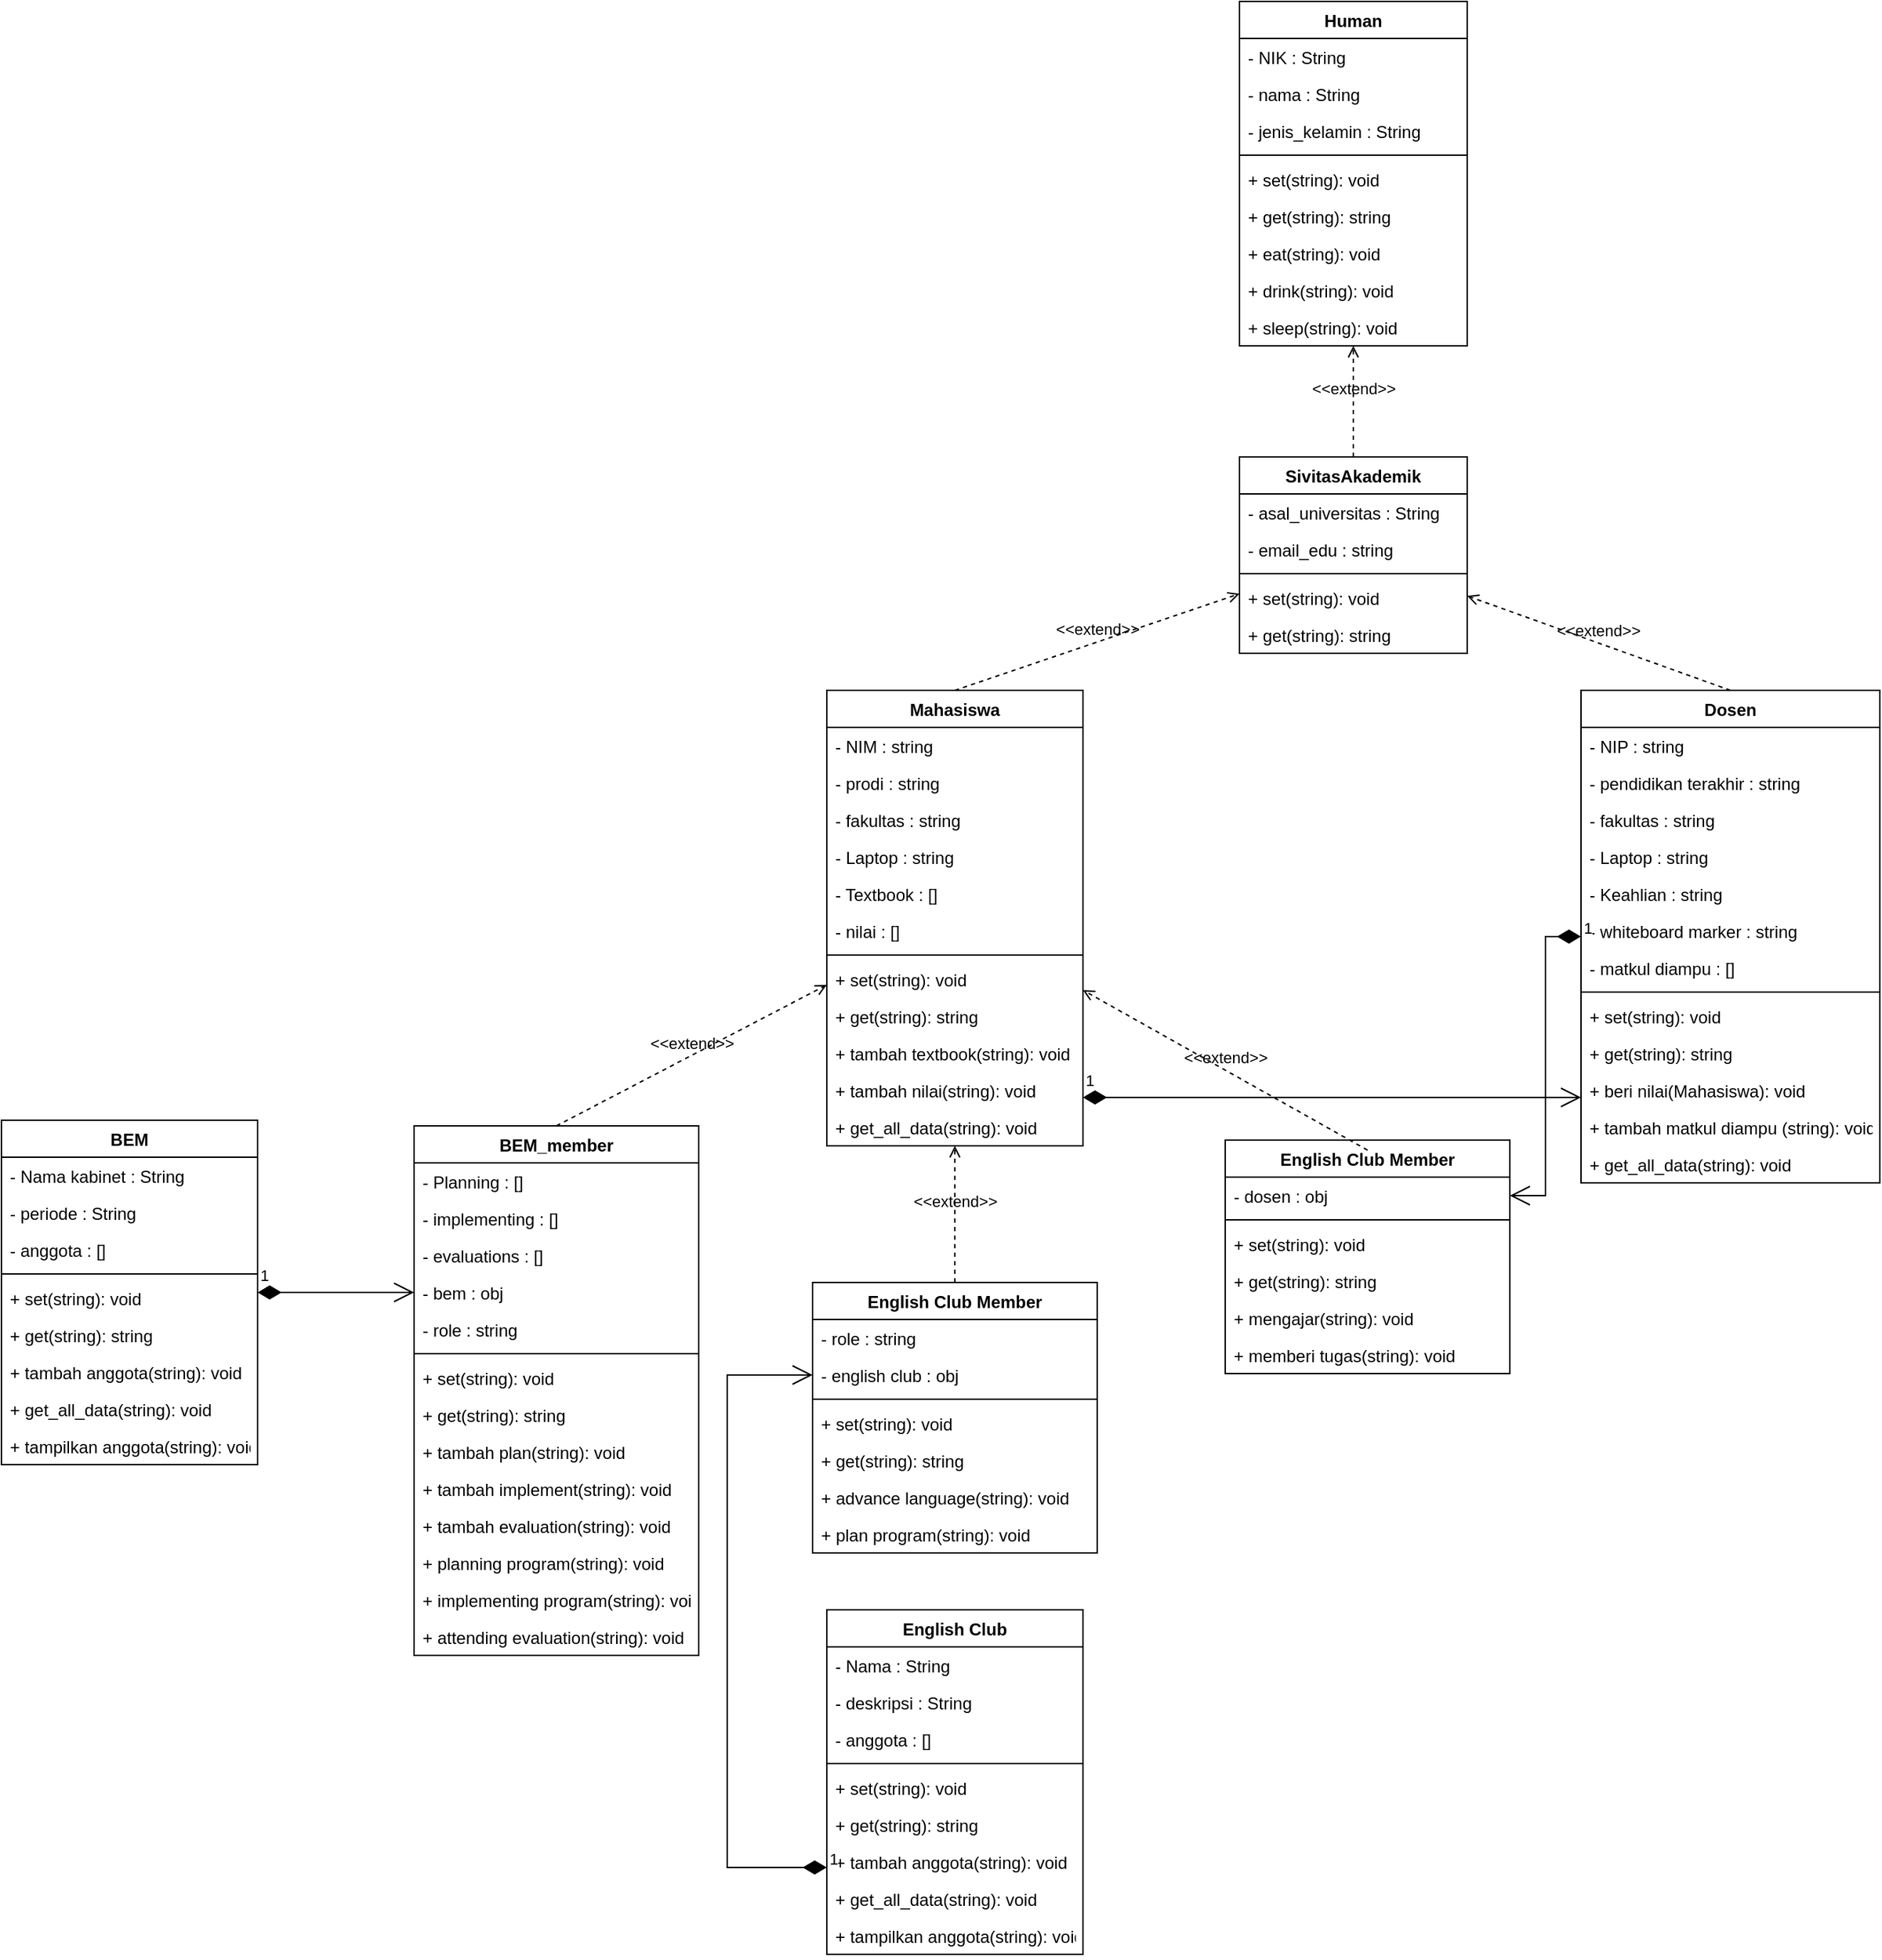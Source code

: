 <mxfile version="21.0.6" type="device"><diagram name="Halaman-1" id="l4kF1cLBYHP7T5f0pIP5"><mxGraphModel dx="4513" dy="1546" grid="1" gridSize="10" guides="1" tooltips="1" connect="1" arrows="1" fold="1" page="1" pageScale="1" pageWidth="827" pageHeight="1169" math="0" shadow="0"><root><mxCell id="0"/><mxCell id="1" parent="0"/><mxCell id="d0qCv3wHutBHQK0xuidz-1" value="Human" style="swimlane;fontStyle=1;align=center;verticalAlign=top;childLayout=stackLayout;horizontal=1;startSize=26;horizontalStack=0;resizeParent=1;resizeParentMax=0;resizeLast=0;collapsible=1;marginBottom=0;" parent="1" vertex="1"><mxGeometry x="310" y="170" width="160" height="242" as="geometry"/></mxCell><mxCell id="d0qCv3wHutBHQK0xuidz-2" value="- NIK : String" style="text;strokeColor=none;fillColor=none;align=left;verticalAlign=top;spacingLeft=4;spacingRight=4;overflow=hidden;rotatable=0;points=[[0,0.5],[1,0.5]];portConstraint=eastwest;" parent="d0qCv3wHutBHQK0xuidz-1" vertex="1"><mxGeometry y="26" width="160" height="26" as="geometry"/></mxCell><mxCell id="d0qCv3wHutBHQK0xuidz-5" value="- nama : String" style="text;strokeColor=none;fillColor=none;align=left;verticalAlign=top;spacingLeft=4;spacingRight=4;overflow=hidden;rotatable=0;points=[[0,0.5],[1,0.5]];portConstraint=eastwest;" parent="d0qCv3wHutBHQK0xuidz-1" vertex="1"><mxGeometry y="52" width="160" height="26" as="geometry"/></mxCell><mxCell id="pd8w3YB7k-maD1aFT_FR-1" value="- jenis_kelamin : String " style="text;strokeColor=none;fillColor=none;align=left;verticalAlign=top;spacingLeft=4;spacingRight=4;overflow=hidden;rotatable=0;points=[[0,0.5],[1,0.5]];portConstraint=eastwest;" vertex="1" parent="d0qCv3wHutBHQK0xuidz-1"><mxGeometry y="78" width="160" height="26" as="geometry"/></mxCell><mxCell id="d0qCv3wHutBHQK0xuidz-3" value="" style="line;strokeWidth=1;fillColor=none;align=left;verticalAlign=middle;spacingTop=-1;spacingLeft=3;spacingRight=3;rotatable=0;labelPosition=right;points=[];portConstraint=eastwest;strokeColor=inherit;" parent="d0qCv3wHutBHQK0xuidz-1" vertex="1"><mxGeometry y="104" width="160" height="8" as="geometry"/></mxCell><mxCell id="d0qCv3wHutBHQK0xuidz-4" value="+ set(string): void" style="text;strokeColor=none;fillColor=none;align=left;verticalAlign=top;spacingLeft=4;spacingRight=4;overflow=hidden;rotatable=0;points=[[0,0.5],[1,0.5]];portConstraint=eastwest;" parent="d0qCv3wHutBHQK0xuidz-1" vertex="1"><mxGeometry y="112" width="160" height="26" as="geometry"/></mxCell><mxCell id="pd8w3YB7k-maD1aFT_FR-2" value="+ get(string): string" style="text;strokeColor=none;fillColor=none;align=left;verticalAlign=top;spacingLeft=4;spacingRight=4;overflow=hidden;rotatable=0;points=[[0,0.5],[1,0.5]];portConstraint=eastwest;" vertex="1" parent="d0qCv3wHutBHQK0xuidz-1"><mxGeometry y="138" width="160" height="26" as="geometry"/></mxCell><mxCell id="pd8w3YB7k-maD1aFT_FR-3" value="+ eat(string): void" style="text;strokeColor=none;fillColor=none;align=left;verticalAlign=top;spacingLeft=4;spacingRight=4;overflow=hidden;rotatable=0;points=[[0,0.5],[1,0.5]];portConstraint=eastwest;" vertex="1" parent="d0qCv3wHutBHQK0xuidz-1"><mxGeometry y="164" width="160" height="26" as="geometry"/></mxCell><mxCell id="pd8w3YB7k-maD1aFT_FR-4" value="+ drink(string): void" style="text;strokeColor=none;fillColor=none;align=left;verticalAlign=top;spacingLeft=4;spacingRight=4;overflow=hidden;rotatable=0;points=[[0,0.5],[1,0.5]];portConstraint=eastwest;" vertex="1" parent="d0qCv3wHutBHQK0xuidz-1"><mxGeometry y="190" width="160" height="26" as="geometry"/></mxCell><mxCell id="pd8w3YB7k-maD1aFT_FR-5" value="+ sleep(string): void" style="text;strokeColor=none;fillColor=none;align=left;verticalAlign=top;spacingLeft=4;spacingRight=4;overflow=hidden;rotatable=0;points=[[0,0.5],[1,0.5]];portConstraint=eastwest;" vertex="1" parent="d0qCv3wHutBHQK0xuidz-1"><mxGeometry y="216" width="160" height="26" as="geometry"/></mxCell><mxCell id="pd8w3YB7k-maD1aFT_FR-6" value="SivitasAkademik" style="swimlane;fontStyle=1;align=center;verticalAlign=top;childLayout=stackLayout;horizontal=1;startSize=26;horizontalStack=0;resizeParent=1;resizeParentMax=0;resizeLast=0;collapsible=1;marginBottom=0;" vertex="1" parent="1"><mxGeometry x="310" y="490" width="160" height="138" as="geometry"/></mxCell><mxCell id="pd8w3YB7k-maD1aFT_FR-7" value="- asal_universitas : String" style="text;strokeColor=none;fillColor=none;align=left;verticalAlign=top;spacingLeft=4;spacingRight=4;overflow=hidden;rotatable=0;points=[[0,0.5],[1,0.5]];portConstraint=eastwest;" vertex="1" parent="pd8w3YB7k-maD1aFT_FR-6"><mxGeometry y="26" width="160" height="26" as="geometry"/></mxCell><mxCell id="pd8w3YB7k-maD1aFT_FR-8" value="- email_edu : string" style="text;strokeColor=none;fillColor=none;align=left;verticalAlign=top;spacingLeft=4;spacingRight=4;overflow=hidden;rotatable=0;points=[[0,0.5],[1,0.5]];portConstraint=eastwest;" vertex="1" parent="pd8w3YB7k-maD1aFT_FR-6"><mxGeometry y="52" width="160" height="26" as="geometry"/></mxCell><mxCell id="pd8w3YB7k-maD1aFT_FR-10" value="" style="line;strokeWidth=1;fillColor=none;align=left;verticalAlign=middle;spacingTop=-1;spacingLeft=3;spacingRight=3;rotatable=0;labelPosition=right;points=[];portConstraint=eastwest;strokeColor=inherit;" vertex="1" parent="pd8w3YB7k-maD1aFT_FR-6"><mxGeometry y="78" width="160" height="8" as="geometry"/></mxCell><mxCell id="pd8w3YB7k-maD1aFT_FR-11" value="+ set(string): void" style="text;strokeColor=none;fillColor=none;align=left;verticalAlign=top;spacingLeft=4;spacingRight=4;overflow=hidden;rotatable=0;points=[[0,0.5],[1,0.5]];portConstraint=eastwest;" vertex="1" parent="pd8w3YB7k-maD1aFT_FR-6"><mxGeometry y="86" width="160" height="26" as="geometry"/></mxCell><mxCell id="pd8w3YB7k-maD1aFT_FR-12" value="+ get(string): string" style="text;strokeColor=none;fillColor=none;align=left;verticalAlign=top;spacingLeft=4;spacingRight=4;overflow=hidden;rotatable=0;points=[[0,0.5],[1,0.5]];portConstraint=eastwest;" vertex="1" parent="pd8w3YB7k-maD1aFT_FR-6"><mxGeometry y="112" width="160" height="26" as="geometry"/></mxCell><mxCell id="pd8w3YB7k-maD1aFT_FR-16" value="&amp;lt;&amp;lt;extend&amp;gt;&amp;gt;" style="html=1;verticalAlign=bottom;labelBackgroundColor=none;endArrow=open;endFill=0;dashed=1;rounded=0;exitX=0.5;exitY=0;exitDx=0;exitDy=0;" edge="1" parent="1" source="pd8w3YB7k-maD1aFT_FR-6" target="d0qCv3wHutBHQK0xuidz-1"><mxGeometry width="160" relative="1" as="geometry"><mxPoint x="410" y="530" as="sourcePoint"/><mxPoint x="570" y="530" as="targetPoint"/></mxGeometry></mxCell><mxCell id="pd8w3YB7k-maD1aFT_FR-17" value="Mahasiswa" style="swimlane;fontStyle=1;align=center;verticalAlign=top;childLayout=stackLayout;horizontal=1;startSize=26;horizontalStack=0;resizeParent=1;resizeParentMax=0;resizeLast=0;collapsible=1;marginBottom=0;" vertex="1" parent="1"><mxGeometry x="20" y="654" width="180" height="320" as="geometry"/></mxCell><mxCell id="pd8w3YB7k-maD1aFT_FR-18" value="- NIM : string" style="text;strokeColor=none;fillColor=none;align=left;verticalAlign=top;spacingLeft=4;spacingRight=4;overflow=hidden;rotatable=0;points=[[0,0.5],[1,0.5]];portConstraint=eastwest;" vertex="1" parent="pd8w3YB7k-maD1aFT_FR-17"><mxGeometry y="26" width="180" height="26" as="geometry"/></mxCell><mxCell id="pd8w3YB7k-maD1aFT_FR-19" value="- prodi : string" style="text;strokeColor=none;fillColor=none;align=left;verticalAlign=top;spacingLeft=4;spacingRight=4;overflow=hidden;rotatable=0;points=[[0,0.5],[1,0.5]];portConstraint=eastwest;" vertex="1" parent="pd8w3YB7k-maD1aFT_FR-17"><mxGeometry y="52" width="180" height="26" as="geometry"/></mxCell><mxCell id="pd8w3YB7k-maD1aFT_FR-20" value="- fakultas : string" style="text;strokeColor=none;fillColor=none;align=left;verticalAlign=top;spacingLeft=4;spacingRight=4;overflow=hidden;rotatable=0;points=[[0,0.5],[1,0.5]];portConstraint=eastwest;" vertex="1" parent="pd8w3YB7k-maD1aFT_FR-17"><mxGeometry y="78" width="180" height="26" as="geometry"/></mxCell><mxCell id="pd8w3YB7k-maD1aFT_FR-27" value="- Laptop : string" style="text;strokeColor=none;fillColor=none;align=left;verticalAlign=top;spacingLeft=4;spacingRight=4;overflow=hidden;rotatable=0;points=[[0,0.5],[1,0.5]];portConstraint=eastwest;" vertex="1" parent="pd8w3YB7k-maD1aFT_FR-17"><mxGeometry y="104" width="180" height="26" as="geometry"/></mxCell><mxCell id="pd8w3YB7k-maD1aFT_FR-29" value="- Textbook : []" style="text;strokeColor=none;fillColor=none;align=left;verticalAlign=top;spacingLeft=4;spacingRight=4;overflow=hidden;rotatable=0;points=[[0,0.5],[1,0.5]];portConstraint=eastwest;" vertex="1" parent="pd8w3YB7k-maD1aFT_FR-17"><mxGeometry y="130" width="180" height="26" as="geometry"/></mxCell><mxCell id="pd8w3YB7k-maD1aFT_FR-28" value="- nilai : []" style="text;strokeColor=none;fillColor=none;align=left;verticalAlign=top;spacingLeft=4;spacingRight=4;overflow=hidden;rotatable=0;points=[[0,0.5],[1,0.5]];portConstraint=eastwest;" vertex="1" parent="pd8w3YB7k-maD1aFT_FR-17"><mxGeometry y="156" width="180" height="26" as="geometry"/></mxCell><mxCell id="pd8w3YB7k-maD1aFT_FR-21" value="" style="line;strokeWidth=1;fillColor=none;align=left;verticalAlign=middle;spacingTop=-1;spacingLeft=3;spacingRight=3;rotatable=0;labelPosition=right;points=[];portConstraint=eastwest;strokeColor=inherit;" vertex="1" parent="pd8w3YB7k-maD1aFT_FR-17"><mxGeometry y="182" width="180" height="8" as="geometry"/></mxCell><mxCell id="pd8w3YB7k-maD1aFT_FR-22" value="+ set(string): void" style="text;strokeColor=none;fillColor=none;align=left;verticalAlign=top;spacingLeft=4;spacingRight=4;overflow=hidden;rotatable=0;points=[[0,0.5],[1,0.5]];portConstraint=eastwest;" vertex="1" parent="pd8w3YB7k-maD1aFT_FR-17"><mxGeometry y="190" width="180" height="26" as="geometry"/></mxCell><mxCell id="pd8w3YB7k-maD1aFT_FR-23" value="+ get(string): string" style="text;strokeColor=none;fillColor=none;align=left;verticalAlign=top;spacingLeft=4;spacingRight=4;overflow=hidden;rotatable=0;points=[[0,0.5],[1,0.5]];portConstraint=eastwest;" vertex="1" parent="pd8w3YB7k-maD1aFT_FR-17"><mxGeometry y="216" width="180" height="26" as="geometry"/></mxCell><mxCell id="pd8w3YB7k-maD1aFT_FR-24" value="+ tambah textbook(string): void" style="text;strokeColor=none;fillColor=none;align=left;verticalAlign=top;spacingLeft=4;spacingRight=4;overflow=hidden;rotatable=0;points=[[0,0.5],[1,0.5]];portConstraint=eastwest;" vertex="1" parent="pd8w3YB7k-maD1aFT_FR-17"><mxGeometry y="242" width="180" height="26" as="geometry"/></mxCell><mxCell id="pd8w3YB7k-maD1aFT_FR-25" value="+ tambah nilai(string): void" style="text;strokeColor=none;fillColor=none;align=left;verticalAlign=top;spacingLeft=4;spacingRight=4;overflow=hidden;rotatable=0;points=[[0,0.5],[1,0.5]];portConstraint=eastwest;" vertex="1" parent="pd8w3YB7k-maD1aFT_FR-17"><mxGeometry y="268" width="180" height="26" as="geometry"/></mxCell><mxCell id="pd8w3YB7k-maD1aFT_FR-26" value="+ get_all_data(string): void" style="text;strokeColor=none;fillColor=none;align=left;verticalAlign=top;spacingLeft=4;spacingRight=4;overflow=hidden;rotatable=0;points=[[0,0.5],[1,0.5]];portConstraint=eastwest;" vertex="1" parent="pd8w3YB7k-maD1aFT_FR-17"><mxGeometry y="294" width="180" height="26" as="geometry"/></mxCell><mxCell id="pd8w3YB7k-maD1aFT_FR-30" value="&amp;lt;&amp;lt;extend&amp;gt;&amp;gt;" style="html=1;verticalAlign=bottom;labelBackgroundColor=none;endArrow=open;endFill=0;dashed=1;rounded=0;exitX=0.5;exitY=0;exitDx=0;exitDy=0;" edge="1" parent="1" source="pd8w3YB7k-maD1aFT_FR-17" target="pd8w3YB7k-maD1aFT_FR-6"><mxGeometry width="160" relative="1" as="geometry"><mxPoint x="150" y="568" as="sourcePoint"/><mxPoint x="150" y="490" as="targetPoint"/></mxGeometry></mxCell><mxCell id="pd8w3YB7k-maD1aFT_FR-31" value="BEM" style="swimlane;fontStyle=1;align=center;verticalAlign=top;childLayout=stackLayout;horizontal=1;startSize=26;horizontalStack=0;resizeParent=1;resizeParentMax=0;resizeLast=0;collapsible=1;marginBottom=0;" vertex="1" parent="1"><mxGeometry x="-560" y="956" width="180" height="242" as="geometry"/></mxCell><mxCell id="pd8w3YB7k-maD1aFT_FR-32" value="- Nama kabinet : String" style="text;strokeColor=none;fillColor=none;align=left;verticalAlign=top;spacingLeft=4;spacingRight=4;overflow=hidden;rotatable=0;points=[[0,0.5],[1,0.5]];portConstraint=eastwest;" vertex="1" parent="pd8w3YB7k-maD1aFT_FR-31"><mxGeometry y="26" width="180" height="26" as="geometry"/></mxCell><mxCell id="pd8w3YB7k-maD1aFT_FR-33" value="- periode : String" style="text;strokeColor=none;fillColor=none;align=left;verticalAlign=top;spacingLeft=4;spacingRight=4;overflow=hidden;rotatable=0;points=[[0,0.5],[1,0.5]];portConstraint=eastwest;" vertex="1" parent="pd8w3YB7k-maD1aFT_FR-31"><mxGeometry y="52" width="180" height="26" as="geometry"/></mxCell><mxCell id="pd8w3YB7k-maD1aFT_FR-34" value="- anggota : []" style="text;strokeColor=none;fillColor=none;align=left;verticalAlign=top;spacingLeft=4;spacingRight=4;overflow=hidden;rotatable=0;points=[[0,0.5],[1,0.5]];portConstraint=eastwest;" vertex="1" parent="pd8w3YB7k-maD1aFT_FR-31"><mxGeometry y="78" width="180" height="26" as="geometry"/></mxCell><mxCell id="pd8w3YB7k-maD1aFT_FR-35" value="" style="line;strokeWidth=1;fillColor=none;align=left;verticalAlign=middle;spacingTop=-1;spacingLeft=3;spacingRight=3;rotatable=0;labelPosition=right;points=[];portConstraint=eastwest;strokeColor=inherit;" vertex="1" parent="pd8w3YB7k-maD1aFT_FR-31"><mxGeometry y="104" width="180" height="8" as="geometry"/></mxCell><mxCell id="pd8w3YB7k-maD1aFT_FR-36" value="+ set(string): void" style="text;strokeColor=none;fillColor=none;align=left;verticalAlign=top;spacingLeft=4;spacingRight=4;overflow=hidden;rotatable=0;points=[[0,0.5],[1,0.5]];portConstraint=eastwest;" vertex="1" parent="pd8w3YB7k-maD1aFT_FR-31"><mxGeometry y="112" width="180" height="26" as="geometry"/></mxCell><mxCell id="pd8w3YB7k-maD1aFT_FR-37" value="+ get(string): string" style="text;strokeColor=none;fillColor=none;align=left;verticalAlign=top;spacingLeft=4;spacingRight=4;overflow=hidden;rotatable=0;points=[[0,0.5],[1,0.5]];portConstraint=eastwest;" vertex="1" parent="pd8w3YB7k-maD1aFT_FR-31"><mxGeometry y="138" width="180" height="26" as="geometry"/></mxCell><mxCell id="pd8w3YB7k-maD1aFT_FR-38" value="+ tambah anggota(string): void" style="text;strokeColor=none;fillColor=none;align=left;verticalAlign=top;spacingLeft=4;spacingRight=4;overflow=hidden;rotatable=0;points=[[0,0.5],[1,0.5]];portConstraint=eastwest;" vertex="1" parent="pd8w3YB7k-maD1aFT_FR-31"><mxGeometry y="164" width="180" height="26" as="geometry"/></mxCell><mxCell id="pd8w3YB7k-maD1aFT_FR-39" value="+ get_all_data(string): void" style="text;strokeColor=none;fillColor=none;align=left;verticalAlign=top;spacingLeft=4;spacingRight=4;overflow=hidden;rotatable=0;points=[[0,0.5],[1,0.5]];portConstraint=eastwest;" vertex="1" parent="pd8w3YB7k-maD1aFT_FR-31"><mxGeometry y="190" width="180" height="26" as="geometry"/></mxCell><mxCell id="pd8w3YB7k-maD1aFT_FR-40" value="+ tampilkan anggota(string): void" style="text;strokeColor=none;fillColor=none;align=left;verticalAlign=top;spacingLeft=4;spacingRight=4;overflow=hidden;rotatable=0;points=[[0,0.5],[1,0.5]];portConstraint=eastwest;" vertex="1" parent="pd8w3YB7k-maD1aFT_FR-31"><mxGeometry y="216" width="180" height="26" as="geometry"/></mxCell><mxCell id="pd8w3YB7k-maD1aFT_FR-41" value="BEM_member" style="swimlane;fontStyle=1;align=center;verticalAlign=top;childLayout=stackLayout;horizontal=1;startSize=26;horizontalStack=0;resizeParent=1;resizeParentMax=0;resizeLast=0;collapsible=1;marginBottom=0;" vertex="1" parent="1"><mxGeometry x="-270" y="960" width="200" height="372" as="geometry"/></mxCell><mxCell id="pd8w3YB7k-maD1aFT_FR-42" value="- Planning : []" style="text;strokeColor=none;fillColor=none;align=left;verticalAlign=top;spacingLeft=4;spacingRight=4;overflow=hidden;rotatable=0;points=[[0,0.5],[1,0.5]];portConstraint=eastwest;" vertex="1" parent="pd8w3YB7k-maD1aFT_FR-41"><mxGeometry y="26" width="200" height="26" as="geometry"/></mxCell><mxCell id="pd8w3YB7k-maD1aFT_FR-43" value="- implementing : []" style="text;strokeColor=none;fillColor=none;align=left;verticalAlign=top;spacingLeft=4;spacingRight=4;overflow=hidden;rotatable=0;points=[[0,0.5],[1,0.5]];portConstraint=eastwest;" vertex="1" parent="pd8w3YB7k-maD1aFT_FR-41"><mxGeometry y="52" width="200" height="26" as="geometry"/></mxCell><mxCell id="pd8w3YB7k-maD1aFT_FR-44" value="- evaluations : []" style="text;strokeColor=none;fillColor=none;align=left;verticalAlign=top;spacingLeft=4;spacingRight=4;overflow=hidden;rotatable=0;points=[[0,0.5],[1,0.5]];portConstraint=eastwest;" vertex="1" parent="pd8w3YB7k-maD1aFT_FR-41"><mxGeometry y="78" width="200" height="26" as="geometry"/></mxCell><mxCell id="pd8w3YB7k-maD1aFT_FR-51" value="- bem : obj" style="text;strokeColor=none;fillColor=none;align=left;verticalAlign=top;spacingLeft=4;spacingRight=4;overflow=hidden;rotatable=0;points=[[0,0.5],[1,0.5]];portConstraint=eastwest;" vertex="1" parent="pd8w3YB7k-maD1aFT_FR-41"><mxGeometry y="104" width="200" height="26" as="geometry"/></mxCell><mxCell id="pd8w3YB7k-maD1aFT_FR-52" value="- role : string" style="text;strokeColor=none;fillColor=none;align=left;verticalAlign=top;spacingLeft=4;spacingRight=4;overflow=hidden;rotatable=0;points=[[0,0.5],[1,0.5]];portConstraint=eastwest;" vertex="1" parent="pd8w3YB7k-maD1aFT_FR-41"><mxGeometry y="130" width="200" height="26" as="geometry"/></mxCell><mxCell id="pd8w3YB7k-maD1aFT_FR-45" value="" style="line;strokeWidth=1;fillColor=none;align=left;verticalAlign=middle;spacingTop=-1;spacingLeft=3;spacingRight=3;rotatable=0;labelPosition=right;points=[];portConstraint=eastwest;strokeColor=inherit;" vertex="1" parent="pd8w3YB7k-maD1aFT_FR-41"><mxGeometry y="156" width="200" height="8" as="geometry"/></mxCell><mxCell id="pd8w3YB7k-maD1aFT_FR-46" value="+ set(string): void" style="text;strokeColor=none;fillColor=none;align=left;verticalAlign=top;spacingLeft=4;spacingRight=4;overflow=hidden;rotatable=0;points=[[0,0.5],[1,0.5]];portConstraint=eastwest;" vertex="1" parent="pd8w3YB7k-maD1aFT_FR-41"><mxGeometry y="164" width="200" height="26" as="geometry"/></mxCell><mxCell id="pd8w3YB7k-maD1aFT_FR-47" value="+ get(string): string" style="text;strokeColor=none;fillColor=none;align=left;verticalAlign=top;spacingLeft=4;spacingRight=4;overflow=hidden;rotatable=0;points=[[0,0.5],[1,0.5]];portConstraint=eastwest;" vertex="1" parent="pd8w3YB7k-maD1aFT_FR-41"><mxGeometry y="190" width="200" height="26" as="geometry"/></mxCell><mxCell id="pd8w3YB7k-maD1aFT_FR-48" value="+ tambah plan(string): void" style="text;strokeColor=none;fillColor=none;align=left;verticalAlign=top;spacingLeft=4;spacingRight=4;overflow=hidden;rotatable=0;points=[[0,0.5],[1,0.5]];portConstraint=eastwest;" vertex="1" parent="pd8w3YB7k-maD1aFT_FR-41"><mxGeometry y="216" width="200" height="26" as="geometry"/></mxCell><mxCell id="pd8w3YB7k-maD1aFT_FR-53" value="+ tambah implement(string): void" style="text;strokeColor=none;fillColor=none;align=left;verticalAlign=top;spacingLeft=4;spacingRight=4;overflow=hidden;rotatable=0;points=[[0,0.5],[1,0.5]];portConstraint=eastwest;" vertex="1" parent="pd8w3YB7k-maD1aFT_FR-41"><mxGeometry y="242" width="200" height="26" as="geometry"/></mxCell><mxCell id="pd8w3YB7k-maD1aFT_FR-54" value="+ tambah evaluation(string): void" style="text;strokeColor=none;fillColor=none;align=left;verticalAlign=top;spacingLeft=4;spacingRight=4;overflow=hidden;rotatable=0;points=[[0,0.5],[1,0.5]];portConstraint=eastwest;" vertex="1" parent="pd8w3YB7k-maD1aFT_FR-41"><mxGeometry y="268" width="200" height="26" as="geometry"/></mxCell><mxCell id="pd8w3YB7k-maD1aFT_FR-49" value="+ planning program(string): void" style="text;strokeColor=none;fillColor=none;align=left;verticalAlign=top;spacingLeft=4;spacingRight=4;overflow=hidden;rotatable=0;points=[[0,0.5],[1,0.5]];portConstraint=eastwest;" vertex="1" parent="pd8w3YB7k-maD1aFT_FR-41"><mxGeometry y="294" width="200" height="26" as="geometry"/></mxCell><mxCell id="pd8w3YB7k-maD1aFT_FR-55" value="+ implementing program(string): void" style="text;strokeColor=none;fillColor=none;align=left;verticalAlign=top;spacingLeft=4;spacingRight=4;overflow=hidden;rotatable=0;points=[[0,0.5],[1,0.5]];portConstraint=eastwest;" vertex="1" parent="pd8w3YB7k-maD1aFT_FR-41"><mxGeometry y="320" width="200" height="26" as="geometry"/></mxCell><mxCell id="pd8w3YB7k-maD1aFT_FR-56" value="+ attending evaluation(string): void" style="text;strokeColor=none;fillColor=none;align=left;verticalAlign=top;spacingLeft=4;spacingRight=4;overflow=hidden;rotatable=0;points=[[0,0.5],[1,0.5]];portConstraint=eastwest;" vertex="1" parent="pd8w3YB7k-maD1aFT_FR-41"><mxGeometry y="346" width="200" height="26" as="geometry"/></mxCell><mxCell id="pd8w3YB7k-maD1aFT_FR-58" value="&amp;lt;&amp;lt;extend&amp;gt;&amp;gt;" style="html=1;verticalAlign=bottom;labelBackgroundColor=none;endArrow=open;endFill=0;dashed=1;rounded=0;exitX=0.5;exitY=0;exitDx=0;exitDy=0;" edge="1" parent="1" source="pd8w3YB7k-maD1aFT_FR-41" target="pd8w3YB7k-maD1aFT_FR-17"><mxGeometry width="160" relative="1" as="geometry"><mxPoint x="-310" y="786" as="sourcePoint"/><mxPoint x="-110" y="700" as="targetPoint"/></mxGeometry></mxCell><mxCell id="pd8w3YB7k-maD1aFT_FR-59" value="English Club" style="swimlane;fontStyle=1;align=center;verticalAlign=top;childLayout=stackLayout;horizontal=1;startSize=26;horizontalStack=0;resizeParent=1;resizeParentMax=0;resizeLast=0;collapsible=1;marginBottom=0;" vertex="1" parent="1"><mxGeometry x="20" y="1300" width="180" height="242" as="geometry"/></mxCell><mxCell id="pd8w3YB7k-maD1aFT_FR-60" value="- Nama : String" style="text;strokeColor=none;fillColor=none;align=left;verticalAlign=top;spacingLeft=4;spacingRight=4;overflow=hidden;rotatable=0;points=[[0,0.5],[1,0.5]];portConstraint=eastwest;" vertex="1" parent="pd8w3YB7k-maD1aFT_FR-59"><mxGeometry y="26" width="180" height="26" as="geometry"/></mxCell><mxCell id="pd8w3YB7k-maD1aFT_FR-61" value="- deskripsi : String" style="text;strokeColor=none;fillColor=none;align=left;verticalAlign=top;spacingLeft=4;spacingRight=4;overflow=hidden;rotatable=0;points=[[0,0.5],[1,0.5]];portConstraint=eastwest;" vertex="1" parent="pd8w3YB7k-maD1aFT_FR-59"><mxGeometry y="52" width="180" height="26" as="geometry"/></mxCell><mxCell id="pd8w3YB7k-maD1aFT_FR-62" value="- anggota : []" style="text;strokeColor=none;fillColor=none;align=left;verticalAlign=top;spacingLeft=4;spacingRight=4;overflow=hidden;rotatable=0;points=[[0,0.5],[1,0.5]];portConstraint=eastwest;" vertex="1" parent="pd8w3YB7k-maD1aFT_FR-59"><mxGeometry y="78" width="180" height="26" as="geometry"/></mxCell><mxCell id="pd8w3YB7k-maD1aFT_FR-63" value="" style="line;strokeWidth=1;fillColor=none;align=left;verticalAlign=middle;spacingTop=-1;spacingLeft=3;spacingRight=3;rotatable=0;labelPosition=right;points=[];portConstraint=eastwest;strokeColor=inherit;" vertex="1" parent="pd8w3YB7k-maD1aFT_FR-59"><mxGeometry y="104" width="180" height="8" as="geometry"/></mxCell><mxCell id="pd8w3YB7k-maD1aFT_FR-64" value="+ set(string): void" style="text;strokeColor=none;fillColor=none;align=left;verticalAlign=top;spacingLeft=4;spacingRight=4;overflow=hidden;rotatable=0;points=[[0,0.5],[1,0.5]];portConstraint=eastwest;" vertex="1" parent="pd8w3YB7k-maD1aFT_FR-59"><mxGeometry y="112" width="180" height="26" as="geometry"/></mxCell><mxCell id="pd8w3YB7k-maD1aFT_FR-65" value="+ get(string): string" style="text;strokeColor=none;fillColor=none;align=left;verticalAlign=top;spacingLeft=4;spacingRight=4;overflow=hidden;rotatable=0;points=[[0,0.5],[1,0.5]];portConstraint=eastwest;" vertex="1" parent="pd8w3YB7k-maD1aFT_FR-59"><mxGeometry y="138" width="180" height="26" as="geometry"/></mxCell><mxCell id="pd8w3YB7k-maD1aFT_FR-66" value="+ tambah anggota(string): void" style="text;strokeColor=none;fillColor=none;align=left;verticalAlign=top;spacingLeft=4;spacingRight=4;overflow=hidden;rotatable=0;points=[[0,0.5],[1,0.5]];portConstraint=eastwest;" vertex="1" parent="pd8w3YB7k-maD1aFT_FR-59"><mxGeometry y="164" width="180" height="26" as="geometry"/></mxCell><mxCell id="pd8w3YB7k-maD1aFT_FR-67" value="+ get_all_data(string): void" style="text;strokeColor=none;fillColor=none;align=left;verticalAlign=top;spacingLeft=4;spacingRight=4;overflow=hidden;rotatable=0;points=[[0,0.5],[1,0.5]];portConstraint=eastwest;" vertex="1" parent="pd8w3YB7k-maD1aFT_FR-59"><mxGeometry y="190" width="180" height="26" as="geometry"/></mxCell><mxCell id="pd8w3YB7k-maD1aFT_FR-68" value="+ tampilkan anggota(string): void" style="text;strokeColor=none;fillColor=none;align=left;verticalAlign=top;spacingLeft=4;spacingRight=4;overflow=hidden;rotatable=0;points=[[0,0.5],[1,0.5]];portConstraint=eastwest;" vertex="1" parent="pd8w3YB7k-maD1aFT_FR-59"><mxGeometry y="216" width="180" height="26" as="geometry"/></mxCell><mxCell id="pd8w3YB7k-maD1aFT_FR-69" value="English Club Member" style="swimlane;fontStyle=1;align=center;verticalAlign=top;childLayout=stackLayout;horizontal=1;startSize=26;horizontalStack=0;resizeParent=1;resizeParentMax=0;resizeLast=0;collapsible=1;marginBottom=0;" vertex="1" parent="1"><mxGeometry x="10" y="1070" width="200" height="190" as="geometry"/></mxCell><mxCell id="pd8w3YB7k-maD1aFT_FR-70" value="- role : string" style="text;strokeColor=none;fillColor=none;align=left;verticalAlign=top;spacingLeft=4;spacingRight=4;overflow=hidden;rotatable=0;points=[[0,0.5],[1,0.5]];portConstraint=eastwest;" vertex="1" parent="pd8w3YB7k-maD1aFT_FR-69"><mxGeometry y="26" width="200" height="26" as="geometry"/></mxCell><mxCell id="pd8w3YB7k-maD1aFT_FR-73" value="- english club : obj" style="text;strokeColor=none;fillColor=none;align=left;verticalAlign=top;spacingLeft=4;spacingRight=4;overflow=hidden;rotatable=0;points=[[0,0.5],[1,0.5]];portConstraint=eastwest;" vertex="1" parent="pd8w3YB7k-maD1aFT_FR-69"><mxGeometry y="52" width="200" height="26" as="geometry"/></mxCell><mxCell id="pd8w3YB7k-maD1aFT_FR-75" value="" style="line;strokeWidth=1;fillColor=none;align=left;verticalAlign=middle;spacingTop=-1;spacingLeft=3;spacingRight=3;rotatable=0;labelPosition=right;points=[];portConstraint=eastwest;strokeColor=inherit;" vertex="1" parent="pd8w3YB7k-maD1aFT_FR-69"><mxGeometry y="78" width="200" height="8" as="geometry"/></mxCell><mxCell id="pd8w3YB7k-maD1aFT_FR-76" value="+ set(string): void" style="text;strokeColor=none;fillColor=none;align=left;verticalAlign=top;spacingLeft=4;spacingRight=4;overflow=hidden;rotatable=0;points=[[0,0.5],[1,0.5]];portConstraint=eastwest;" vertex="1" parent="pd8w3YB7k-maD1aFT_FR-69"><mxGeometry y="86" width="200" height="26" as="geometry"/></mxCell><mxCell id="pd8w3YB7k-maD1aFT_FR-77" value="+ get(string): string" style="text;strokeColor=none;fillColor=none;align=left;verticalAlign=top;spacingLeft=4;spacingRight=4;overflow=hidden;rotatable=0;points=[[0,0.5],[1,0.5]];portConstraint=eastwest;" vertex="1" parent="pd8w3YB7k-maD1aFT_FR-69"><mxGeometry y="112" width="200" height="26" as="geometry"/></mxCell><mxCell id="pd8w3YB7k-maD1aFT_FR-78" value="+ advance language(string): void" style="text;strokeColor=none;fillColor=none;align=left;verticalAlign=top;spacingLeft=4;spacingRight=4;overflow=hidden;rotatable=0;points=[[0,0.5],[1,0.5]];portConstraint=eastwest;" vertex="1" parent="pd8w3YB7k-maD1aFT_FR-69"><mxGeometry y="138" width="200" height="26" as="geometry"/></mxCell><mxCell id="pd8w3YB7k-maD1aFT_FR-80" value="+ plan program(string): void" style="text;strokeColor=none;fillColor=none;align=left;verticalAlign=top;spacingLeft=4;spacingRight=4;overflow=hidden;rotatable=0;points=[[0,0.5],[1,0.5]];portConstraint=eastwest;" vertex="1" parent="pd8w3YB7k-maD1aFT_FR-69"><mxGeometry y="164" width="200" height="26" as="geometry"/></mxCell><mxCell id="pd8w3YB7k-maD1aFT_FR-85" value="1" style="endArrow=open;html=1;endSize=12;startArrow=diamondThin;startSize=14;startFill=1;edgeStyle=orthogonalEdgeStyle;align=left;verticalAlign=bottom;rounded=0;" edge="1" parent="1" source="pd8w3YB7k-maD1aFT_FR-31" target="pd8w3YB7k-maD1aFT_FR-51"><mxGeometry x="-1" y="3" relative="1" as="geometry"><mxPoint x="-450" y="1090" as="sourcePoint"/><mxPoint x="-290" y="1090" as="targetPoint"/></mxGeometry></mxCell><mxCell id="pd8w3YB7k-maD1aFT_FR-86" value="1" style="endArrow=open;html=1;endSize=12;startArrow=diamondThin;startSize=14;startFill=1;edgeStyle=orthogonalEdgeStyle;align=left;verticalAlign=bottom;rounded=0;" edge="1" parent="1" source="pd8w3YB7k-maD1aFT_FR-59" target="pd8w3YB7k-maD1aFT_FR-73"><mxGeometry x="-1" y="3" relative="1" as="geometry"><mxPoint x="-120" y="1400" as="sourcePoint"/><mxPoint x="-10" y="1400" as="targetPoint"/><Array as="points"><mxPoint x="-50" y="1481"/><mxPoint x="-50" y="1135"/></Array></mxGeometry></mxCell><mxCell id="pd8w3YB7k-maD1aFT_FR-87" value="&amp;lt;&amp;lt;extend&amp;gt;&amp;gt;" style="html=1;verticalAlign=bottom;labelBackgroundColor=none;endArrow=open;endFill=0;dashed=1;rounded=0;" edge="1" parent="1" source="pd8w3YB7k-maD1aFT_FR-69" target="pd8w3YB7k-maD1aFT_FR-17"><mxGeometry width="160" relative="1" as="geometry"><mxPoint x="-160" y="970" as="sourcePoint"/><mxPoint x="30" y="889" as="targetPoint"/></mxGeometry></mxCell><mxCell id="pd8w3YB7k-maD1aFT_FR-88" value="Dosen" style="swimlane;fontStyle=1;align=center;verticalAlign=top;childLayout=stackLayout;horizontal=1;startSize=26;horizontalStack=0;resizeParent=1;resizeParentMax=0;resizeLast=0;collapsible=1;marginBottom=0;" vertex="1" parent="1"><mxGeometry x="550" y="654" width="210" height="346" as="geometry"/></mxCell><mxCell id="pd8w3YB7k-maD1aFT_FR-89" value="- NIP : string" style="text;strokeColor=none;fillColor=none;align=left;verticalAlign=top;spacingLeft=4;spacingRight=4;overflow=hidden;rotatable=0;points=[[0,0.5],[1,0.5]];portConstraint=eastwest;" vertex="1" parent="pd8w3YB7k-maD1aFT_FR-88"><mxGeometry y="26" width="210" height="26" as="geometry"/></mxCell><mxCell id="pd8w3YB7k-maD1aFT_FR-90" value="- pendidikan terakhir : string" style="text;strokeColor=none;fillColor=none;align=left;verticalAlign=top;spacingLeft=4;spacingRight=4;overflow=hidden;rotatable=0;points=[[0,0.5],[1,0.5]];portConstraint=eastwest;" vertex="1" parent="pd8w3YB7k-maD1aFT_FR-88"><mxGeometry y="52" width="210" height="26" as="geometry"/></mxCell><mxCell id="pd8w3YB7k-maD1aFT_FR-91" value="- fakultas : string" style="text;strokeColor=none;fillColor=none;align=left;verticalAlign=top;spacingLeft=4;spacingRight=4;overflow=hidden;rotatable=0;points=[[0,0.5],[1,0.5]];portConstraint=eastwest;" vertex="1" parent="pd8w3YB7k-maD1aFT_FR-88"><mxGeometry y="78" width="210" height="26" as="geometry"/></mxCell><mxCell id="pd8w3YB7k-maD1aFT_FR-92" value="- Laptop : string" style="text;strokeColor=none;fillColor=none;align=left;verticalAlign=top;spacingLeft=4;spacingRight=4;overflow=hidden;rotatable=0;points=[[0,0.5],[1,0.5]];portConstraint=eastwest;" vertex="1" parent="pd8w3YB7k-maD1aFT_FR-88"><mxGeometry y="104" width="210" height="26" as="geometry"/></mxCell><mxCell id="pd8w3YB7k-maD1aFT_FR-93" value="- Keahlian : string" style="text;strokeColor=none;fillColor=none;align=left;verticalAlign=top;spacingLeft=4;spacingRight=4;overflow=hidden;rotatable=0;points=[[0,0.5],[1,0.5]];portConstraint=eastwest;" vertex="1" parent="pd8w3YB7k-maD1aFT_FR-88"><mxGeometry y="130" width="210" height="26" as="geometry"/></mxCell><mxCell id="pd8w3YB7k-maD1aFT_FR-101" value="- whiteboard marker : string" style="text;strokeColor=none;fillColor=none;align=left;verticalAlign=top;spacingLeft=4;spacingRight=4;overflow=hidden;rotatable=0;points=[[0,0.5],[1,0.5]];portConstraint=eastwest;" vertex="1" parent="pd8w3YB7k-maD1aFT_FR-88"><mxGeometry y="156" width="210" height="26" as="geometry"/></mxCell><mxCell id="pd8w3YB7k-maD1aFT_FR-94" value="- matkul diampu : []" style="text;strokeColor=none;fillColor=none;align=left;verticalAlign=top;spacingLeft=4;spacingRight=4;overflow=hidden;rotatable=0;points=[[0,0.5],[1,0.5]];portConstraint=eastwest;" vertex="1" parent="pd8w3YB7k-maD1aFT_FR-88"><mxGeometry y="182" width="210" height="26" as="geometry"/></mxCell><mxCell id="pd8w3YB7k-maD1aFT_FR-95" value="" style="line;strokeWidth=1;fillColor=none;align=left;verticalAlign=middle;spacingTop=-1;spacingLeft=3;spacingRight=3;rotatable=0;labelPosition=right;points=[];portConstraint=eastwest;strokeColor=inherit;" vertex="1" parent="pd8w3YB7k-maD1aFT_FR-88"><mxGeometry y="208" width="210" height="8" as="geometry"/></mxCell><mxCell id="pd8w3YB7k-maD1aFT_FR-96" value="+ set(string): void" style="text;strokeColor=none;fillColor=none;align=left;verticalAlign=top;spacingLeft=4;spacingRight=4;overflow=hidden;rotatable=0;points=[[0,0.5],[1,0.5]];portConstraint=eastwest;" vertex="1" parent="pd8w3YB7k-maD1aFT_FR-88"><mxGeometry y="216" width="210" height="26" as="geometry"/></mxCell><mxCell id="pd8w3YB7k-maD1aFT_FR-97" value="+ get(string): string" style="text;strokeColor=none;fillColor=none;align=left;verticalAlign=top;spacingLeft=4;spacingRight=4;overflow=hidden;rotatable=0;points=[[0,0.5],[1,0.5]];portConstraint=eastwest;" vertex="1" parent="pd8w3YB7k-maD1aFT_FR-88"><mxGeometry y="242" width="210" height="26" as="geometry"/></mxCell><mxCell id="pd8w3YB7k-maD1aFT_FR-102" value="+ beri nilai(Mahasiswa): void" style="text;strokeColor=none;fillColor=none;align=left;verticalAlign=top;spacingLeft=4;spacingRight=4;overflow=hidden;rotatable=0;points=[[0,0.5],[1,0.5]];portConstraint=eastwest;" vertex="1" parent="pd8w3YB7k-maD1aFT_FR-88"><mxGeometry y="268" width="210" height="26" as="geometry"/></mxCell><mxCell id="pd8w3YB7k-maD1aFT_FR-99" value="+ tambah matkul diampu (string): void" style="text;strokeColor=none;fillColor=none;align=left;verticalAlign=top;spacingLeft=4;spacingRight=4;overflow=hidden;rotatable=0;points=[[0,0.5],[1,0.5]];portConstraint=eastwest;" vertex="1" parent="pd8w3YB7k-maD1aFT_FR-88"><mxGeometry y="294" width="210" height="26" as="geometry"/></mxCell><mxCell id="pd8w3YB7k-maD1aFT_FR-100" value="+ get_all_data(string): void" style="text;strokeColor=none;fillColor=none;align=left;verticalAlign=top;spacingLeft=4;spacingRight=4;overflow=hidden;rotatable=0;points=[[0,0.5],[1,0.5]];portConstraint=eastwest;" vertex="1" parent="pd8w3YB7k-maD1aFT_FR-88"><mxGeometry y="320" width="210" height="26" as="geometry"/></mxCell><mxCell id="pd8w3YB7k-maD1aFT_FR-103" value="1" style="endArrow=open;html=1;endSize=12;startArrow=diamondThin;startSize=14;startFill=1;edgeStyle=orthogonalEdgeStyle;align=left;verticalAlign=bottom;rounded=0;" edge="1" parent="1" source="pd8w3YB7k-maD1aFT_FR-17" target="pd8w3YB7k-maD1aFT_FR-102"><mxGeometry x="-1" y="3" relative="1" as="geometry"><mxPoint x="440" y="1346" as="sourcePoint"/><mxPoint x="430" y="1000" as="targetPoint"/><Array as="points"><mxPoint x="270" y="940"/><mxPoint x="270" y="940"/></Array></mxGeometry></mxCell><mxCell id="pd8w3YB7k-maD1aFT_FR-104" value="&amp;lt;&amp;lt;extend&amp;gt;&amp;gt;" style="html=1;verticalAlign=bottom;labelBackgroundColor=none;endArrow=open;endFill=0;dashed=1;rounded=0;exitX=0.5;exitY=0;exitDx=0;exitDy=0;" edge="1" parent="1" source="pd8w3YB7k-maD1aFT_FR-88" target="pd8w3YB7k-maD1aFT_FR-6"><mxGeometry width="160" relative="1" as="geometry"><mxPoint x="120" y="690" as="sourcePoint"/><mxPoint x="320" y="604" as="targetPoint"/></mxGeometry></mxCell><mxCell id="pd8w3YB7k-maD1aFT_FR-105" value="English Club Member" style="swimlane;fontStyle=1;align=center;verticalAlign=top;childLayout=stackLayout;horizontal=1;startSize=26;horizontalStack=0;resizeParent=1;resizeParentMax=0;resizeLast=0;collapsible=1;marginBottom=0;" vertex="1" parent="1"><mxGeometry x="300" y="970" width="200" height="164" as="geometry"/></mxCell><mxCell id="pd8w3YB7k-maD1aFT_FR-106" value="- dosen : obj" style="text;strokeColor=none;fillColor=none;align=left;verticalAlign=top;spacingLeft=4;spacingRight=4;overflow=hidden;rotatable=0;points=[[0,0.5],[1,0.5]];portConstraint=eastwest;" vertex="1" parent="pd8w3YB7k-maD1aFT_FR-105"><mxGeometry y="26" width="200" height="26" as="geometry"/></mxCell><mxCell id="pd8w3YB7k-maD1aFT_FR-108" value="" style="line;strokeWidth=1;fillColor=none;align=left;verticalAlign=middle;spacingTop=-1;spacingLeft=3;spacingRight=3;rotatable=0;labelPosition=right;points=[];portConstraint=eastwest;strokeColor=inherit;" vertex="1" parent="pd8w3YB7k-maD1aFT_FR-105"><mxGeometry y="52" width="200" height="8" as="geometry"/></mxCell><mxCell id="pd8w3YB7k-maD1aFT_FR-109" value="+ set(string): void" style="text;strokeColor=none;fillColor=none;align=left;verticalAlign=top;spacingLeft=4;spacingRight=4;overflow=hidden;rotatable=0;points=[[0,0.5],[1,0.5]];portConstraint=eastwest;" vertex="1" parent="pd8w3YB7k-maD1aFT_FR-105"><mxGeometry y="60" width="200" height="26" as="geometry"/></mxCell><mxCell id="pd8w3YB7k-maD1aFT_FR-110" value="+ get(string): string" style="text;strokeColor=none;fillColor=none;align=left;verticalAlign=top;spacingLeft=4;spacingRight=4;overflow=hidden;rotatable=0;points=[[0,0.5],[1,0.5]];portConstraint=eastwest;" vertex="1" parent="pd8w3YB7k-maD1aFT_FR-105"><mxGeometry y="86" width="200" height="26" as="geometry"/></mxCell><mxCell id="pd8w3YB7k-maD1aFT_FR-111" value="+ mengajar(string): void" style="text;strokeColor=none;fillColor=none;align=left;verticalAlign=top;spacingLeft=4;spacingRight=4;overflow=hidden;rotatable=0;points=[[0,0.5],[1,0.5]];portConstraint=eastwest;" vertex="1" parent="pd8w3YB7k-maD1aFT_FR-105"><mxGeometry y="112" width="200" height="26" as="geometry"/></mxCell><mxCell id="pd8w3YB7k-maD1aFT_FR-112" value="+ memberi tugas(string): void" style="text;strokeColor=none;fillColor=none;align=left;verticalAlign=top;spacingLeft=4;spacingRight=4;overflow=hidden;rotatable=0;points=[[0,0.5],[1,0.5]];portConstraint=eastwest;" vertex="1" parent="pd8w3YB7k-maD1aFT_FR-105"><mxGeometry y="138" width="200" height="26" as="geometry"/></mxCell><mxCell id="pd8w3YB7k-maD1aFT_FR-113" value="&amp;lt;&amp;lt;extend&amp;gt;&amp;gt;" style="html=1;verticalAlign=bottom;labelBackgroundColor=none;endArrow=open;endFill=0;dashed=1;rounded=0;exitX=0.5;exitY=0.043;exitDx=0;exitDy=0;exitPerimeter=0;" edge="1" parent="1" source="pd8w3YB7k-maD1aFT_FR-105" target="pd8w3YB7k-maD1aFT_FR-17"><mxGeometry width="160" relative="1" as="geometry"><mxPoint x="120" y="1080" as="sourcePoint"/><mxPoint x="120" y="1010" as="targetPoint"/></mxGeometry></mxCell><mxCell id="pd8w3YB7k-maD1aFT_FR-114" value="1" style="endArrow=open;html=1;endSize=12;startArrow=diamondThin;startSize=14;startFill=1;edgeStyle=orthogonalEdgeStyle;align=left;verticalAlign=bottom;rounded=0;" edge="1" parent="1" source="pd8w3YB7k-maD1aFT_FR-88" target="pd8w3YB7k-maD1aFT_FR-106"><mxGeometry x="-1" y="3" relative="1" as="geometry"><mxPoint x="210" y="950" as="sourcePoint"/><mxPoint x="560" y="950" as="targetPoint"/><Array as="points"/></mxGeometry></mxCell></root></mxGraphModel></diagram></mxfile>